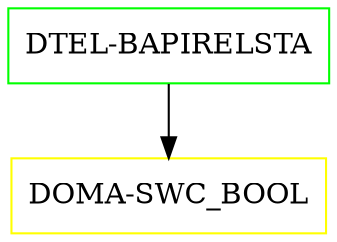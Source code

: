 digraph G {
  "DTEL-BAPIRELSTA" [shape=box,color=green];
  "DOMA-SWC_BOOL" [shape=box,color=yellow,URL="./DOMA_SWC_BOOL.html"];
  "DTEL-BAPIRELSTA" -> "DOMA-SWC_BOOL";
}
